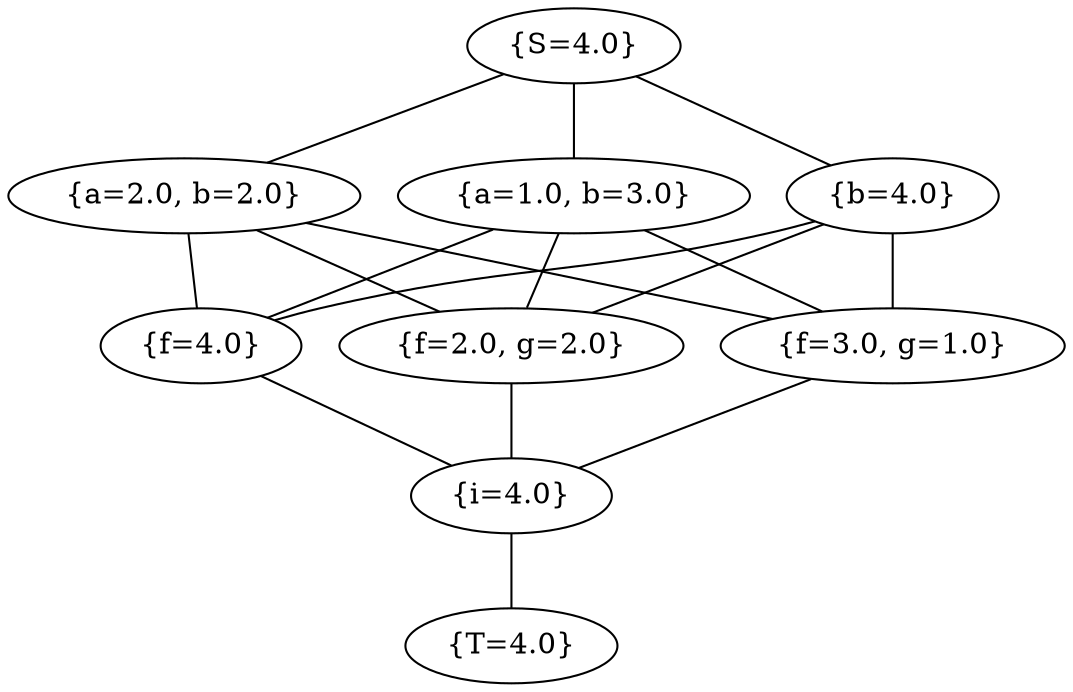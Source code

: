 graph {
	"{S=4.0}" ["state"="{S=4.0}"];
	"{f=4.0}" ["state"="{f=4.0}"];
	"{a=2.0, b=2.0}" ["state"="{a=2.0, b=2.0}"];
	"{a=1.0, b=3.0}" ["state"="{a=1.0, b=3.0}"];
	"{b=4.0}" ["state"="{b=4.0}"];
	"{i=4.0}" ["state"="{i=4.0}"];
	"{f=2.0, g=2.0}" ["state"="{f=2.0, g=2.0}"];
	"{T=4.0}" ["state"="{T=4.0}"];
	"{f=3.0, g=1.0}" ["state"="{f=3.0, g=1.0}"];
	"{a=2.0, b=2.0}" -- "{f=3.0, g=1.0}" ;
	"{S=4.0}" -- "{a=2.0, b=2.0}" ;
	"{S=4.0}" -- "{a=1.0, b=3.0}" ;
	"{S=4.0}" -- "{b=4.0}" ;
	"{b=4.0}" -- "{f=4.0}" ;
	"{f=4.0}" -- "{i=4.0}" ;
	"{i=4.0}" -- "{T=4.0}" ;
	"{f=2.0, g=2.0}" -- "{i=4.0}" ;
	"{b=4.0}" -- "{f=2.0, g=2.0}" ;
	"{f=3.0, g=1.0}" -- "{i=4.0}" ;
	"{b=4.0}" -- "{f=3.0, g=1.0}" ;
	"{a=1.0, b=3.0}" -- "{f=4.0}" ;
	"{a=1.0, b=3.0}" -- "{f=2.0, g=2.0}" ;
	"{a=1.0, b=3.0}" -- "{f=3.0, g=1.0}" ;
	"{a=2.0, b=2.0}" -- "{f=4.0}" ;
	"{a=2.0, b=2.0}" -- "{f=2.0, g=2.0}" ;
}
